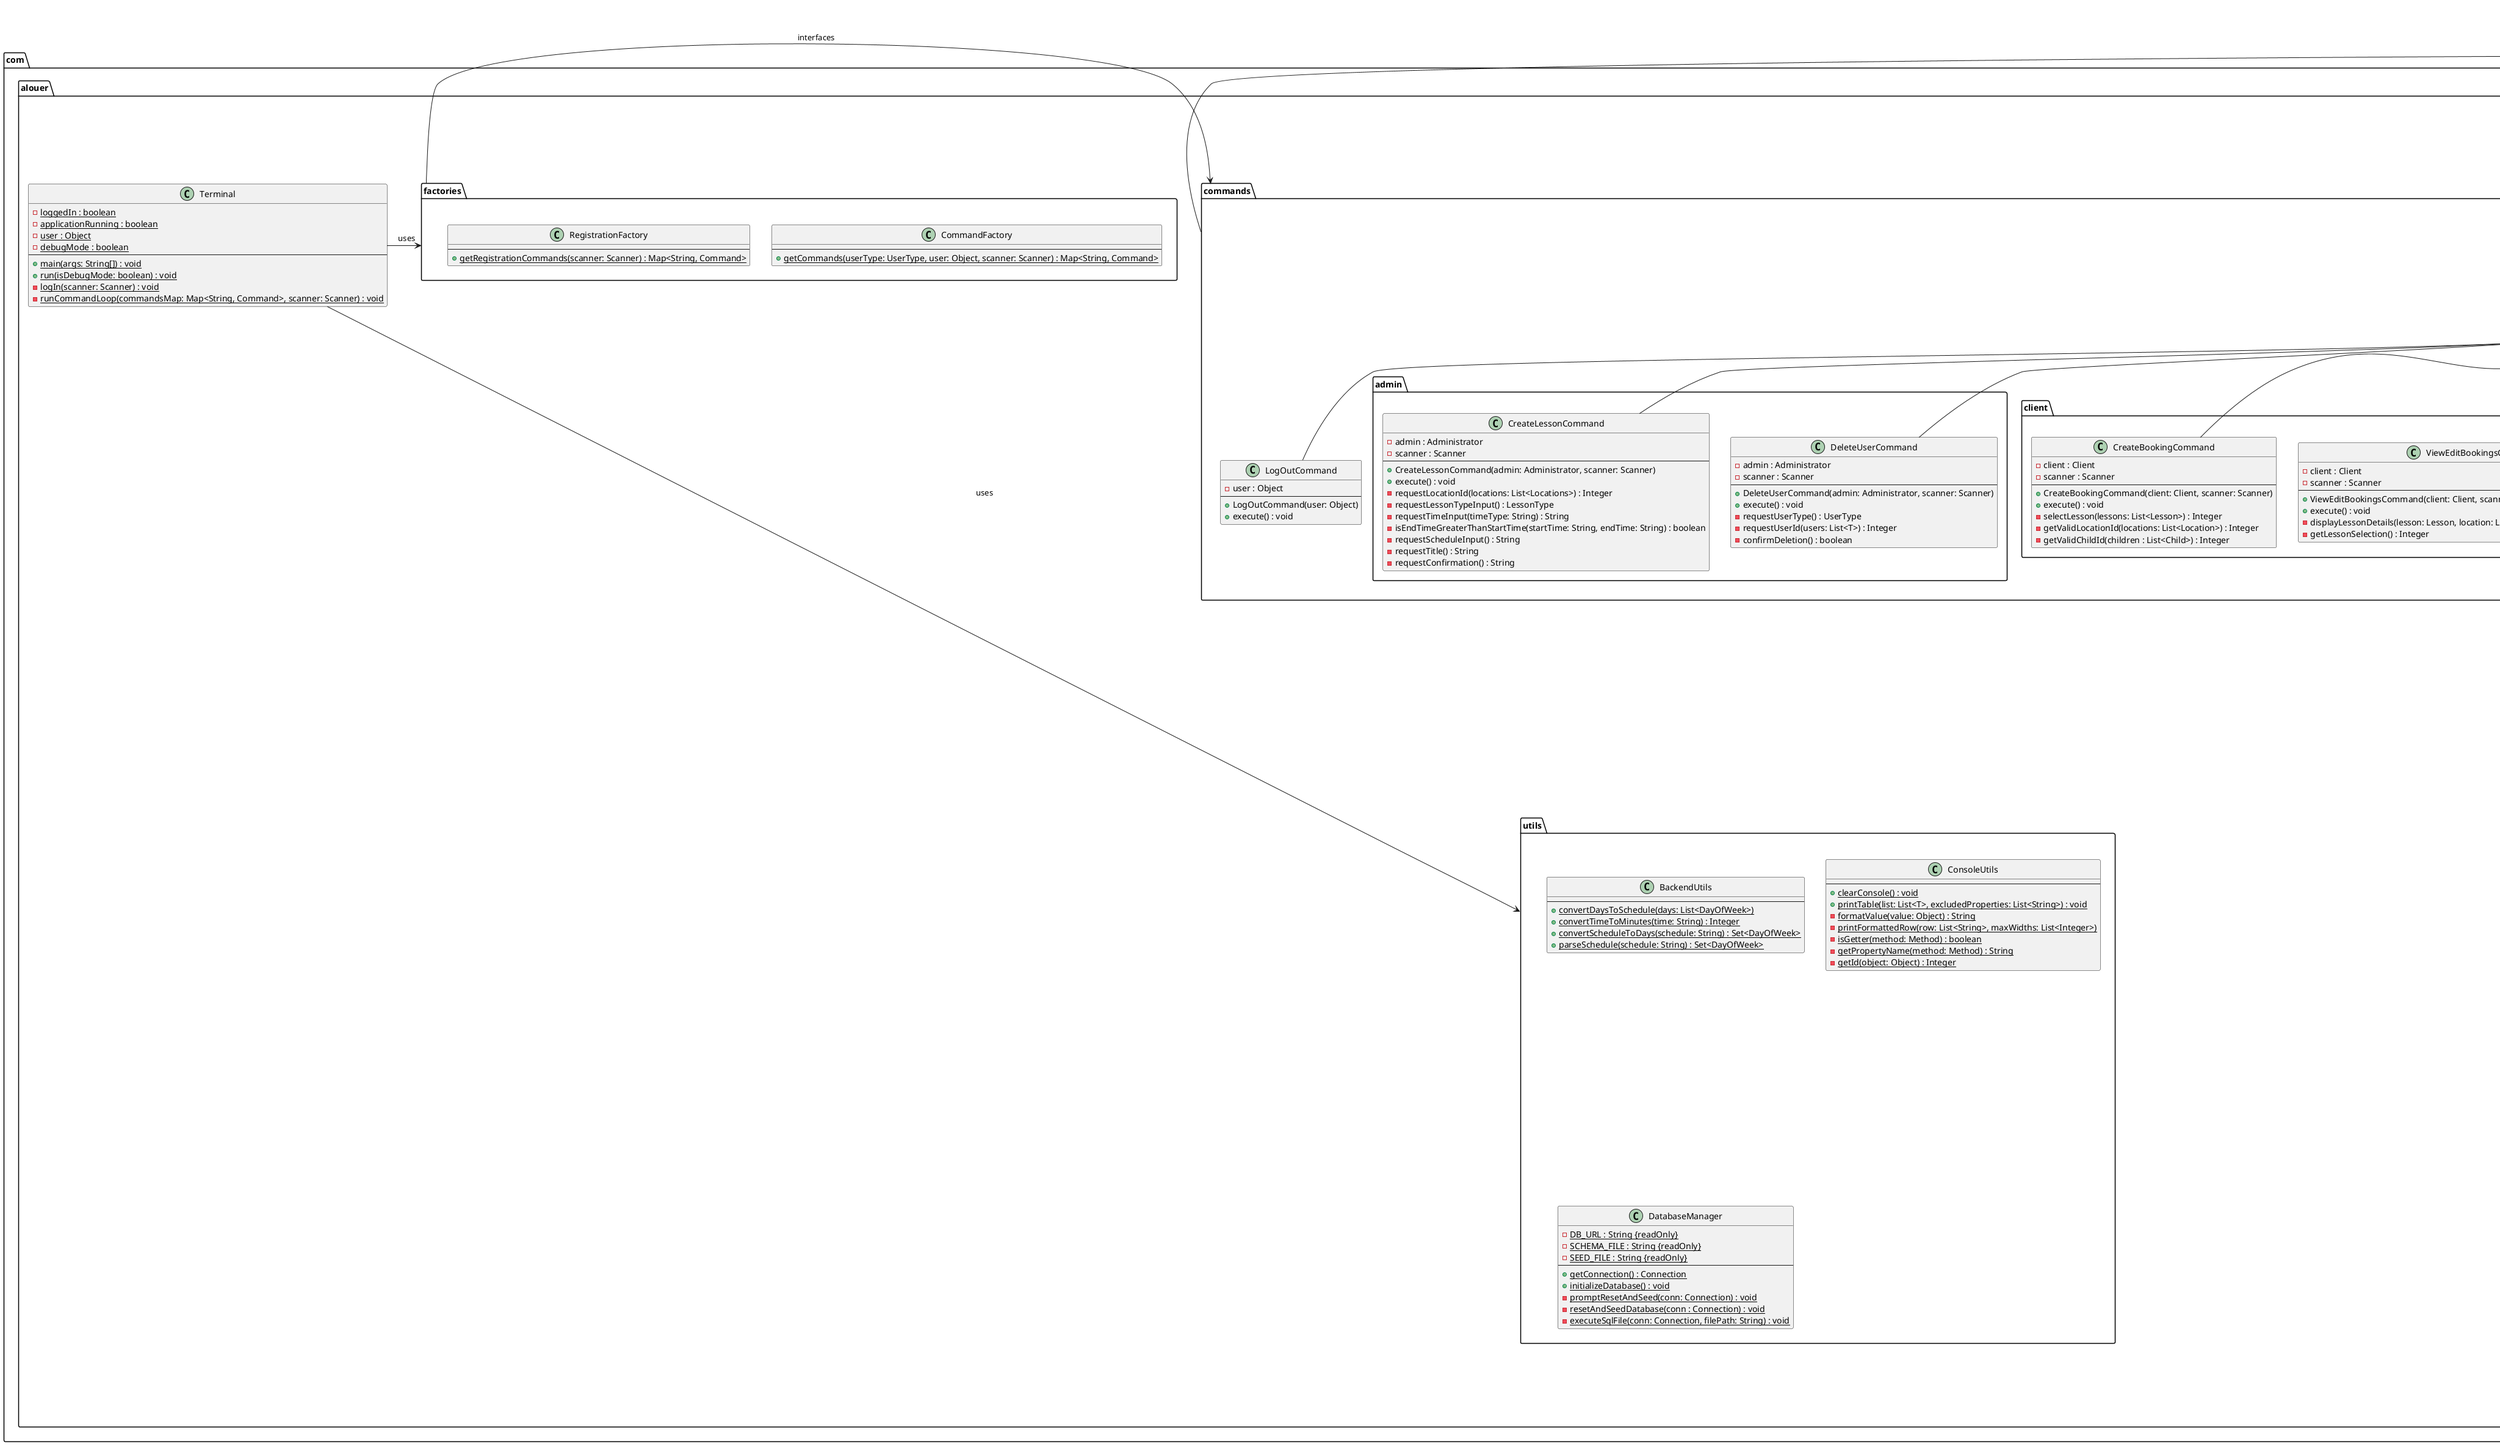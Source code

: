 @startuml Class Diagram of the Alouer System

title Class Diagram of the Alouer System

package com.alouer {
package collections {
class BookingCollection {
    - <u>INSERT_BOOKING_SQL : String {readOnly}
    - <u>SELECT_BOOKING_BY_ID_SQL : String {readOnly}
    - <u>SELECT_BOOKINGS_BY_CLIENT_ID_SQL : String {readOnly}
    - <u>SELECT_BOOKING_BY_LESSON_ID_SQL : String {readOnly}
    - <u>DELETE_BOOKING_SQL : String {readOnly}
    --
    + <u>getBookings() : List<Booking>
    + <u>getById(clientId: int) : Booking
    + <u>add(booking: Booking) : void
    + <u>validateBooking(lessonId: Integer) : boolean
    + <u>createBooking(clientId: Integer, lessonId: Integer, childId: Integer) : Integer
    + <u>getByClientId(clientId: Integer) : List<Booking>
    + <u>getByLessonId(lessonId: Integer) : Booking
    + <u>delete(id: Integer) : boolean
}

class ChildCollection {
    - <u>INSERT_CHILD_SQL : String {readOnly}
    - <u>SELECT_CHILD_BY_ID_SQL : String {readOnly}
    - <u>SELECT_CHILDREN_BY_CLIENT_ID_SQL : String {readOnly}
    - <u>VALIDATE_CHILD_SQL : String {readOnly}
    - <u>SELECT_ALL_CHILDREN_SQL : String {readOnly}
    --
    + <u>getChildren() : List<Child>
    + <u>getById(childId: Integer) : Child
    + <u>add(child: Child) : boolean
    + <u>validateChild(clientId: Integer, firstName: String, lastName: String, dateOfBirth: Date) : boolean
    + <u>createChild(clientId: Integer, firstName: String, lastName: String, dateOfBirth: Date) : Integer
    + <u>getChildrenByClientId(clientId: Integer) : List<Child>
}

class ClientCollection {
    - <u>INSERT_CLIENT_SQL : String {readOnly}
    - <u>SELECT_CLIENT_BY_ID_SQL : String {readOnly}
    - <u>SELECT_CLIENT_BY_EMAIL_SQL : String {readOnly}
    - <u>SELECT_ALL_CLIENTS_SQL : String {readOnly}
    - <u>VALIDATE_CREDENTIALS_SQL : String {readOnly}
    - <u>DELETE_CLIENT_SQL : String {readOnly}
    --
    + <u>getClients() : List<Client>
    + <u>getById(clientId: Integer) : Client
    + <u>getByEmail(email: String) : Client
    + <u>createClient(firstName: String, lastName: String, email: String, password: String) : boolean
    + <u>add(client: Client) : boolean
    + <u>validateCredentials(email: String, password: String) : Client
    + <u>delete(clientId: Integer) : boolean
}

class InstructorCollection {
    - <u>UPDATE_INSTRUCTOR_SQL : String {readOnly}
    - <u>INSERT_INSTRUCTOR_SQL : String {readOnly}
    - <u>SELECT_INSTRUCTOR_BY_ID_SQL : String {readOnly}
    - <u>SELECT_ALL_INSTRUCTORS_SQL : String {readOnly}
    - <u>VALIDATE_CREDENTIALS_SQL : String {readOnly}
    - <u>DELETE_INSTRUCTOR_SQL : String {readOnly}
    --
    + <u>getInstructors() : List<Instructor>
    + <u>getById(instructorId: Integer) : Instructor
    + <u>getByEmail(instructorId: Integer) : Instructor
    + <u>createInstructor(firstName: String, lastName: String, email: String, password: String) : Boolean
    + <u>add(instructor: Instructor) : Boolean
    + <u>validateCredentials(email: String, password: String) : Instructor
    + <u>delete(instructorId: Integer) : Boolean
}

class LessonCollection {
    - <u>UPDATE_LESSON_SQL : String {readOnly}
    - <u>DELETE_SCHEDULE_SQL : String {readOnly}
    - <u>INSERT_SCHEDULE_SQL : String {readOnly}
    - <u>INSERT_LESSON_SQL : String {readOnly}
    - <u>SELECT_ALL_LESSONS_SQL : String {readOnly}
    - <u>SELECT_LESSON_BY_ID_SQL : String {readOnly}
    - <u>SELECT_LESSONS_BY_INSTRUCTOR_ID_SQL : String {readOnly}
    - <u>SELECT_SCHEDULE_BY_LESSON_ID_SQL : String {readOnly}
    --
    + <u>getLessons() : List<Lesson>
    + <u>getById(lessonId: Integer) : Lesson
    + <u>getScheduleByLessonId(lessonId: Integer) : List<DayOfWeek>
    + <u>add(lesson: Lesson) : Boolean
    + <u>getByInstructorId(instructorId: Integer) : List<Lesson>
    + <u>validateLesson(locationId: Integer, startTime: String, endTime: String, schedule: String) : boolean
    + <u>createLesson(locationId: Integer, title: String, lessonType: LessonType, startTime: String, endTime: String, schedule: String)
    + <u>getUnassignedLessons(locationId: Integer) : List<Lesson>
    + <u>getAvailableLessons(locationId: Integer) : List<Lesson>
    + <u>updateLesson(lesson: Lesson) : Boolean
}

class LocationCollection {
    - <u>INSERT_LOCATION_SQL : String {readOnly}
    - <u>SELECT_ALL_LOCATIONS_SQL : String {readOnly}
    - <u>SELECT_LOCATION_BY_ID_SQL : String {readOnly}
    --
    + <u>add(location: Location) : Boolean
    + <u>getLocations() : List<Location>
    + <u>getById(locationId: Integer) : Location 
}
}
package commands {
package admin {
class CreateLessonCommand {
    - admin : Administrator
    - scanner : Scanner
    --
    + CreateLessonCommand(admin: Administrator, scanner: Scanner)
    + execute() : void
    - requestLocationId(locations: List<Locations>) : Integer
    - requestLessonTypeInput() : LessonType
    - requestTimeInput(timeType: String) : String
    - isEndTimeGreaterThanStartTime(startTime: String, endTime: String) : boolean
    - requestScheduleInput() : String
    - requestTitle() : String
    - requestConfirmation() : String
}

class DeleteUserCommand {
    - admin : Administrator
    - scanner : Scanner
    --
    + DeleteUserCommand(admin: Administrator, scanner: Scanner)
    + execute() : void
    - requestUserType() : UserType
    - requestUserId(users: List<T>) : Integer 
    - confirmDeletion() : boolean
}
}
package client {
class AddDependentCommand {
    - client : Client
    - scanner : Scanner
    --
    + AddDependentCommand(client: Client, scanner: Scanner)
    + execute() : void
    - requestFirstName() : String
    - requestLastName() : String
    - requestDateOfBirth() : Date
}

class CreateBookingCommand {
    - client : Client
    - scanner : Scanner
    --
    + CreateBookingCommand(client: Client, scanner: Scanner)
    + execute() : void
    - selectLesson(lessons: List<Lesson>) : Integer
    - getValidLocationId(locations: List<Location>) : Integer
    - getValidChildId(children : List<Child>) : Integer
}

class ViewEditBookingsCommand {
    - client : Client
    - scanner : Scanner
    --
    + ViewEditBookingsCommand(client: Client, scanner: Scanner)
    + execute() : void
    - displayLessonDetails(lesson: Lesson, location: Location, instructor: Instructor) : void
    - getLessonSelection() : Integer
}
}
package registration {
class RegisterClientCommand {
    - scanner : Scanner
    --
    + RegisterClientCommand(scanner: Scanner)
    + execute() : void
    - requestFirstName() : String
    - requestLastName() : String
    - requestEmail() : String
    - requestPassword() : String 
}

class RegisterInstructorCommand {
    - scanner : Scanner
    --
    + RegisterInstructorCommand(scanner: Scanner)
    + execute() : void
    - requestFirstName(scanner: Scanner) : String
    - requestLastName(scanner: Scanner) : String
    - requestEmail(scanner: Scanner) : String
    - requestPassword(scanner: Scanner) : String 
}
}

package instructor {
class AcceptOfferingCommand {
    - instructor : Instructor
    - scanner : Scanner
    --
    + AcceptOfferingCommand(instructor: Instructor, scanner: Scanner)
    + execute() : void
    - requestLocationId(locations: List<Location>) : Integer
    - requestLessonId(lessons: List<Lesson>) : Lesson
}

class ViewEditOfferingsCommand {
   - instructor : Instructor
   - scanner : Scanner
   --
   + ViewEditOfferingsCommand(instructor: Instructor, scanner: Scanner)
   + execute() : void
   - displayLessonDetails(lesson: Lesson, location: Location, client: Client) : void
   - requestLessonId(lessons: List<Lesson>) : Integer
}
}
interface Command {
   ~ execute() : void
}

class LogOutCommand {
    - user : Object
    --
    + LogOutCommand(user: Object)
    + execute() : void
}
}
package enums {
enum DayOfWeek {
    MONDAY
    TUESDAY
    WEDNESDAY
    THURSDAY
    FRIDAY
    SATURDAY
    SUNDAY
}

enum LessonType {
    PRIVATE
    GROUP
}

enum UserType {
    CLIENT
    INSTRUCTOR
    ADMINISTRATOR
}
}
package factories {
class CommandFactory {
    --
    +<u>getCommands(userType: UserType, user: Object, scanner: Scanner) : Map<String, Command>
}
class RegistrationFactory {
    --
    +<u>getRegistrationCommands(scanner: Scanner) : Map<String, Command>
}
}

package models {
package lessonManagement {
class Booking {
    - id : Integer
    - clientId : Integer
    - childId : Integer
    - lessonId : Integer
    --
    + Booking(clientId: Integer, lessonId: Integer, childId: Integer)
    + getId() : Integer
    + getChildId() : Integer
    + getClientId() : Integer
    + getLessonId() : Integer
    + setId(id: Integer) : void
    + setClientId(clientId: Integer) : void
    + setChildId(childId: Integer) : void
    + setLessonId(lessonId: Integer) : void
}

class Lesson {
    - id : Integer
    - type : LessonType
    - title : String
    - locationId : Integer
    - assignedInstructorId : Integer
    - isAvailable : boolean
    - startTime : Date
    - endTime : Date
    - schedule : Set<DayOfWeek>
    - bookingId : Integer
    --
    + Lesson(type: LessonType, title: String, locationId: Integer, startTime: Date, endTime: Date, schedule: Set<DayOfWeek>)
    + getId() : Integer
    + getType() : LessonType
    + getTitle() : String
    + getLocationId() : Integer
    + getAssignedInstructorId() : Integer
    + getStartTime() : Date
    + getEndTime() : Date
    + getSchedule() : Set<DayOfWeek>
    + getBookingId() : Integer
    + isAvailable() : boolean
    + setId(id: Integer) : void
    + setType(type: LessonType) : void
    + setTitle(title: String) : void
    + setLocationId(locationId: Integer) : void
    + setAvailable(available: boolean) : void
    + setAssignedInstructorId(instructorId: Integer) : void
    + setStartTime(startTime: Date) : void
    + setEndTime(endTime: Date) : void
    + setBookingId(bookingId: Integer) : void
}
}
class Administrator {
    - firstName : String
    - lastName : String
    - email : String
    - password : String
    - instance : Administrator
    --
    - Administrator()
    + <u>getInstance() : Administrator
    + getFirstName() : String
    + getLastName() : String
    + getEmail() : String
    + getPassword() : String
}

class Child {
    - id : Integer
    - firstName : String
    - lastName : String
    - dateOfBirth : Date
    - parentId : Integer
    --
    + Child(firstName: String, lastName: String, dateOfBirth: Date, parentId: Integer)
    + getId() : Integer
    + getFirstName() : String
    + getLastName() : String
    + getDateOfBirth() : Date
    + getParentId() : Integer
    + setId(childId: Integer) : void
    + setFirstName(firstName: String) : void
    + setLastName(lastName: String) : void
    + setDateOfBirth(dateOfBirth: Date) : void
    + setParentId(parentId: Integer) : void
}

class Client {
    - id : Integer
    - firstName : String
    - lastName : String
    - email : String
    - password : String
    - role : UserType
    --
    + Client(firstName: String, lastName: String, email: String, password: String)
    + getId() : Integer
    + getFirstName() : String
    + getLastName() : String
    + getEmail() : String
    + getPassword() : String
    + getRole() : UserType
    + setId(id: Integer) : void
    + setFirstName(firstName: String) : void
    + setLastName(lastName: String) : void
    + setEmail(email: String) : void
    + setPassword(password: String) : void
}

class Instructor {
    - id : Integer
    - firstName : String
    - lastName : String
    - email : String
    - password : String
    - role : UserType
    --
    + Instructor(firstName: String, lastName: String, email: String, password: String)
    + getId() : Integer
    + getFirstName() : String
    + getLastName() : String
    + getEmail() : String
    + getPassword() : String
    + getRole() : UserType
    + setId(id: Integer) : void
    + setFirstName(firstName: String) : void
    + setLastName(lastName: String) : void
    + setEmail(email: String) : void
    + setPassword(password: String) : void
}

class Location {
    - id : Integer
    - name : String
    - address : String
    - city : String
    - province : String
    - postalCode : String
    --
    + Location(name: String, address: String, city: String, province: String, postalCode: String)
    + getId() : Integer
    + getName() : String
    + getAddress() : String
    + getCity() : String
    + getProvince() : String
    + getPostalCode() : String
    + setId(id: Integer) : void
    + setName(name: String) : void
    + setCity(city: String) : void
    + setAddress(address: String) : void
    + setProvince(province: String) : void
    + setPostalCode(postalCode: String) : void
}
}
package utils {
class BackendUtils {
    --
    +<u>convertDaysToSchedule(days: List<DayOfWeek>)
    +<u>convertTimeToMinutes(time: String) : Integer
    +<u>convertScheduleToDays(schedule: String) : Set<DayOfWeek>
    +<u>parseSchedule(schedule: String) : Set<DayOfWeek>
}

class ConsoleUtils {
    --
    +<u>clearConsole() : void
    +<u>printTable(list: List<T>, excludedProperties: List<String>) : void
    -<u>formatValue(value: Object) : String
    -<u>printFormattedRow(row: List<String>, maxWidths: List<Integer>)
    -<u>isGetter(method: Method) : boolean
    -<u>getPropertyName(method: Method) : String
    -<u>getId(object: Object) : Integer
}

class DatabaseManager {
    -<u>DB_URL : String {readOnly}
    -<u>SCHEMA_FILE : String {readOnly}
    -<u>SEED_FILE : String {readOnly}
    --
    +<u>getConnection() : Connection
    +<u>initializeDatabase() : void
    -<u>promptResetAndSeed(conn: Connection) : void
    -<u>resetAndSeedDatabase(conn : Connection) : void
    -<u>executeSqlFile(conn: Connection, filePath: String) : void
}
}
class Terminal {
    - <u>loggedIn : boolean
    - <u>applicationRunning : boolean
    - <u>user : Object
    - <u>debugMode : boolean
    --
    +<u>main(args: String[]) : void
    +<u>run(isDebugMode: boolean) : void
    -<u>logIn(scanner: Scanner) : void
    -<u>runCommandLoop(commandsMap: Map<String, Command>, scanner: Scanner) : void
}
}

Command <|-- CreateLessonCommand
Command <|-- DeleteUserCommand
Command <|-- AddDependentCommand
Command <|-- CreateBookingCommand
Command <|-- ViewEditBookingsCommand
Command <|-- AcceptOfferingCommand
Command <|-- ViewEditOfferingsCommand
Command <|-- RegisterClientCommand
Command <|-- RegisterInstructorCommand
Command <|-- LogOutCommand
Terminal -> utils : uses
Terminal -> factories : uses
factories -> commands : interfaces
commands -> collections : uses
collections -> models : manages
models -> enums : uses
@enduml